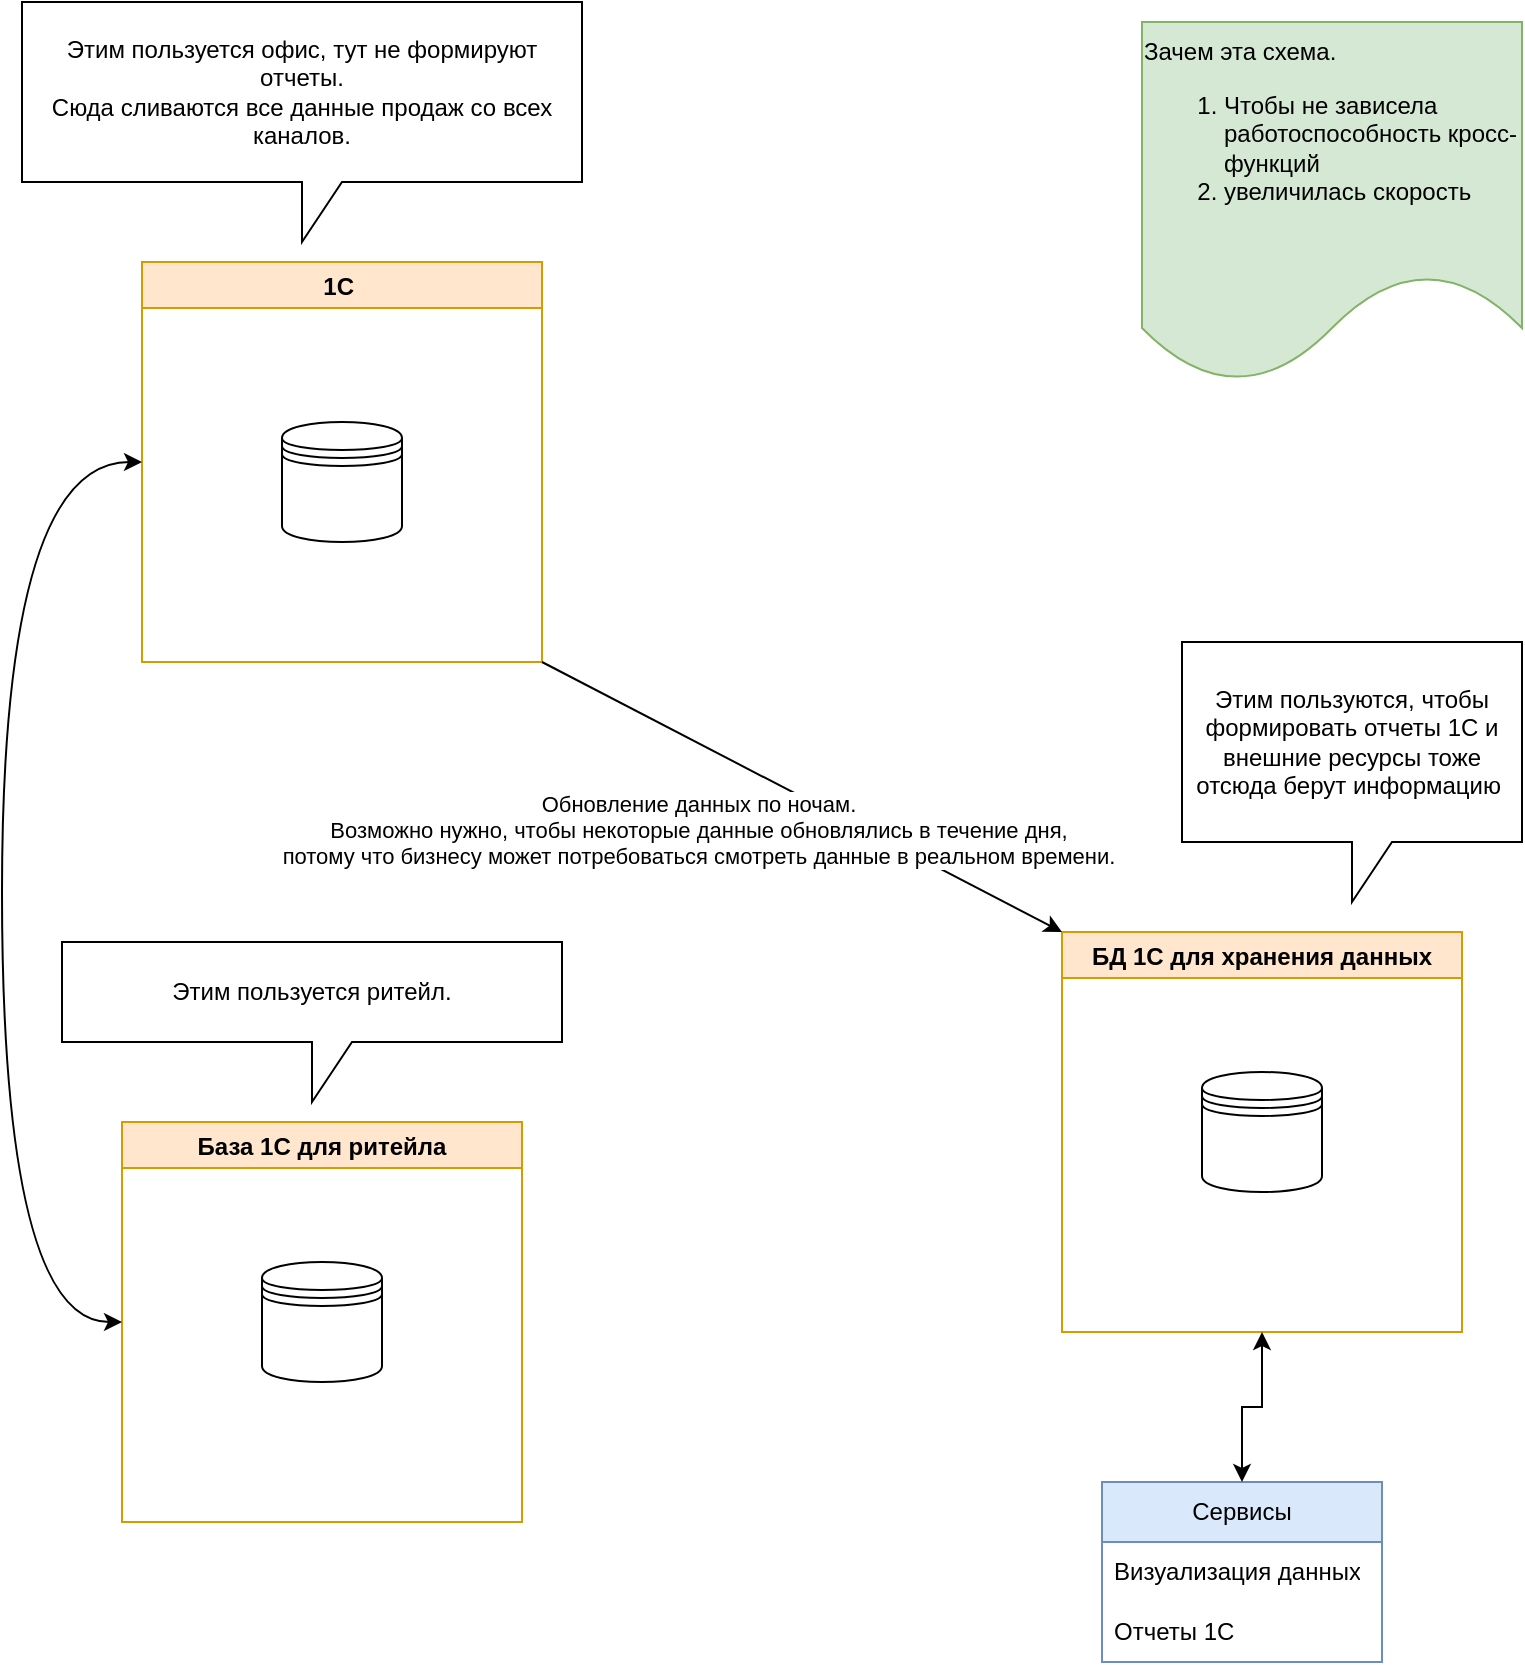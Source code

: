 <mxfile version="24.7.14">
  <diagram name="Page-1" id="iq2eSf1pgx7EUJxFwR30">
    <mxGraphModel dx="1434" dy="830" grid="1" gridSize="10" guides="1" tooltips="1" connect="1" arrows="1" fold="1" page="1" pageScale="1" pageWidth="827" pageHeight="1169" math="0" shadow="0">
      <root>
        <mxCell id="0" />
        <mxCell id="1" parent="0" />
        <mxCell id="wPRBofjrvA-cmGmVY_lA-4" value="1C " style="swimlane;fillColor=#ffe6cc;strokeColor=#d79b00;" vertex="1" parent="1">
          <mxGeometry x="100" y="150" width="200" height="200" as="geometry" />
        </mxCell>
        <mxCell id="wPRBofjrvA-cmGmVY_lA-3" value="" style="shape=datastore;whiteSpace=wrap;html=1;" vertex="1" parent="wPRBofjrvA-cmGmVY_lA-4">
          <mxGeometry x="70" y="80" width="60" height="60" as="geometry" />
        </mxCell>
        <mxCell id="wPRBofjrvA-cmGmVY_lA-5" value="БД 1С для хранения данных" style="swimlane;fillColor=#ffe6cc;strokeColor=#d79b00;" vertex="1" parent="1">
          <mxGeometry x="560" y="485" width="200" height="200" as="geometry" />
        </mxCell>
        <mxCell id="wPRBofjrvA-cmGmVY_lA-2" value="" style="shape=datastore;whiteSpace=wrap;html=1;" vertex="1" parent="wPRBofjrvA-cmGmVY_lA-5">
          <mxGeometry x="70" y="70" width="60" height="60" as="geometry" />
        </mxCell>
        <mxCell id="wPRBofjrvA-cmGmVY_lA-6" value="База 1С для ритейла" style="swimlane;fillColor=#ffe6cc;strokeColor=#d79b00;" vertex="1" parent="1">
          <mxGeometry x="90" y="580" width="200" height="200" as="geometry" />
        </mxCell>
        <mxCell id="wPRBofjrvA-cmGmVY_lA-1" value="" style="shape=datastore;whiteSpace=wrap;html=1;" vertex="1" parent="wPRBofjrvA-cmGmVY_lA-6">
          <mxGeometry x="70" y="70" width="60" height="60" as="geometry" />
        </mxCell>
        <mxCell id="wPRBofjrvA-cmGmVY_lA-7" value="" style="endArrow=classic;html=1;rounded=0;exitX=1;exitY=1;exitDx=0;exitDy=0;entryX=0;entryY=0;entryDx=0;entryDy=0;" edge="1" parent="1" source="wPRBofjrvA-cmGmVY_lA-4" target="wPRBofjrvA-cmGmVY_lA-5">
          <mxGeometry width="50" height="50" relative="1" as="geometry">
            <mxPoint x="390" y="450" as="sourcePoint" />
            <mxPoint x="440" y="400" as="targetPoint" />
          </mxGeometry>
        </mxCell>
        <mxCell id="wPRBofjrvA-cmGmVY_lA-8" value="Обновление данных по ночам.&lt;div&gt;Возможно нужно, чтобы некоторые данные обновлялись в течение дня,&lt;/div&gt;&lt;div&gt;потому что бизнесу может потребоваться смотреть данные в реальном времени.&lt;/div&gt;" style="edgeLabel;html=1;align=center;verticalAlign=middle;resizable=0;points=[];" vertex="1" connectable="0" parent="wPRBofjrvA-cmGmVY_lA-7">
          <mxGeometry x="0.426" y="1" relative="1" as="geometry">
            <mxPoint x="-108" y="-12" as="offset" />
          </mxGeometry>
        </mxCell>
        <mxCell id="wPRBofjrvA-cmGmVY_lA-9" value="Сервисы" style="swimlane;fontStyle=0;childLayout=stackLayout;horizontal=1;startSize=30;horizontalStack=0;resizeParent=1;resizeParentMax=0;resizeLast=0;collapsible=1;marginBottom=0;whiteSpace=wrap;html=1;fillColor=#dae8fc;strokeColor=#6c8ebf;" vertex="1" parent="1">
          <mxGeometry x="580" y="760" width="140" height="90" as="geometry" />
        </mxCell>
        <mxCell id="wPRBofjrvA-cmGmVY_lA-10" value="Визуализация данных" style="text;strokeColor=none;fillColor=none;align=left;verticalAlign=middle;spacingLeft=4;spacingRight=4;overflow=hidden;points=[[0,0.5],[1,0.5]];portConstraint=eastwest;rotatable=0;whiteSpace=wrap;html=1;" vertex="1" parent="wPRBofjrvA-cmGmVY_lA-9">
          <mxGeometry y="30" width="140" height="30" as="geometry" />
        </mxCell>
        <mxCell id="wPRBofjrvA-cmGmVY_lA-11" value="Отчеты 1С" style="text;strokeColor=none;fillColor=none;align=left;verticalAlign=middle;spacingLeft=4;spacingRight=4;overflow=hidden;points=[[0,0.5],[1,0.5]];portConstraint=eastwest;rotatable=0;whiteSpace=wrap;html=1;" vertex="1" parent="wPRBofjrvA-cmGmVY_lA-9">
          <mxGeometry y="60" width="140" height="30" as="geometry" />
        </mxCell>
        <mxCell id="wPRBofjrvA-cmGmVY_lA-13" style="edgeStyle=orthogonalEdgeStyle;rounded=0;orthogonalLoop=1;jettySize=auto;html=1;entryX=0.5;entryY=0;entryDx=0;entryDy=0;startArrow=classic;startFill=1;" edge="1" parent="1" source="wPRBofjrvA-cmGmVY_lA-5" target="wPRBofjrvA-cmGmVY_lA-9">
          <mxGeometry relative="1" as="geometry" />
        </mxCell>
        <mxCell id="wPRBofjrvA-cmGmVY_lA-14" value="Этим пользуется офис, тут не формируют отчеты.&lt;div&gt;Сюда сливаются все данные продаж со всех каналов.&lt;/div&gt;" style="shape=callout;whiteSpace=wrap;html=1;perimeter=calloutPerimeter;" vertex="1" parent="1">
          <mxGeometry x="40" y="20" width="280" height="120" as="geometry" />
        </mxCell>
        <mxCell id="wPRBofjrvA-cmGmVY_lA-15" value="Этим пользуются, чтобы формировать отчеты 1С и внешние ресурсы тоже отсюда берут информацию&amp;nbsp;" style="shape=callout;whiteSpace=wrap;html=1;perimeter=calloutPerimeter;" vertex="1" parent="1">
          <mxGeometry x="620" y="340" width="170" height="130" as="geometry" />
        </mxCell>
        <mxCell id="wPRBofjrvA-cmGmVY_lA-16" value="Этим пользуется ритейл." style="shape=callout;whiteSpace=wrap;html=1;perimeter=calloutPerimeter;" vertex="1" parent="1">
          <mxGeometry x="60" y="490" width="250" height="80" as="geometry" />
        </mxCell>
        <mxCell id="wPRBofjrvA-cmGmVY_lA-17" value="&lt;div style=&quot;text-align: left;&quot;&gt;Зачем эта схема.&lt;/div&gt;&lt;div style=&quot;text-align: left;&quot;&gt;&lt;ol&gt;&lt;li&gt;Чтобы не зависела работоспособность кросс-функций&lt;br&gt;&lt;/li&gt;&lt;li&gt;увеличилась скорость&lt;br&gt;&lt;/li&gt;&lt;/ol&gt;&lt;/div&gt;&lt;div&gt;&lt;br&gt;&lt;/div&gt;" style="shape=document;whiteSpace=wrap;html=1;boundedLbl=1;fillColor=#d5e8d4;strokeColor=#82b366;" vertex="1" parent="1">
          <mxGeometry x="600" y="30" width="190" height="180" as="geometry" />
        </mxCell>
        <mxCell id="wPRBofjrvA-cmGmVY_lA-19" value="" style="endArrow=classic;startArrow=classic;html=1;rounded=0;edgeStyle=orthogonalEdgeStyle;curved=1;entryX=0;entryY=0.5;entryDx=0;entryDy=0;exitX=0;exitY=0.5;exitDx=0;exitDy=0;" edge="1" parent="1" source="wPRBofjrvA-cmGmVY_lA-6" target="wPRBofjrvA-cmGmVY_lA-4">
          <mxGeometry width="50" height="50" relative="1" as="geometry">
            <mxPoint x="30" y="430" as="sourcePoint" />
            <mxPoint x="80" y="380" as="targetPoint" />
            <Array as="points">
              <mxPoint x="30" y="680" />
              <mxPoint x="30" y="250" />
            </Array>
          </mxGeometry>
        </mxCell>
      </root>
    </mxGraphModel>
  </diagram>
</mxfile>
